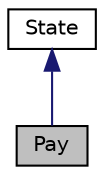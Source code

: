 digraph "Pay"
{
 // LATEX_PDF_SIZE
  edge [fontname="Helvetica",fontsize="10",labelfontname="Helvetica",labelfontsize="10"];
  node [fontname="Helvetica",fontsize="10",shape=record];
  Node1 [label="Pay",height=0.2,width=0.4,color="black", fillcolor="grey75", style="filled", fontcolor="black",tooltip="The Pay class represents the state when a customer is ready to pay the bill."];
  Node2 -> Node1 [dir="back",color="midnightblue",fontsize="10",style="solid"];
  Node2 [label="State",height=0.2,width=0.4,color="black", fillcolor="white", style="filled",URL="$classState.html",tooltip="The State class represents the base class for customer states in a restaurant."];
}
